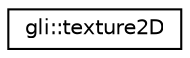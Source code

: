 digraph "Graphical Class Hierarchy"
{
  edge [fontname="Helvetica",fontsize="10",labelfontname="Helvetica",labelfontsize="10"];
  node [fontname="Helvetica",fontsize="10",shape=record];
  rankdir="LR";
  Node1 [label="gli::texture2D",height=0.2,width=0.4,color="black", fillcolor="white", style="filled",URL="$classgli_1_1texture2D.html"];
}
